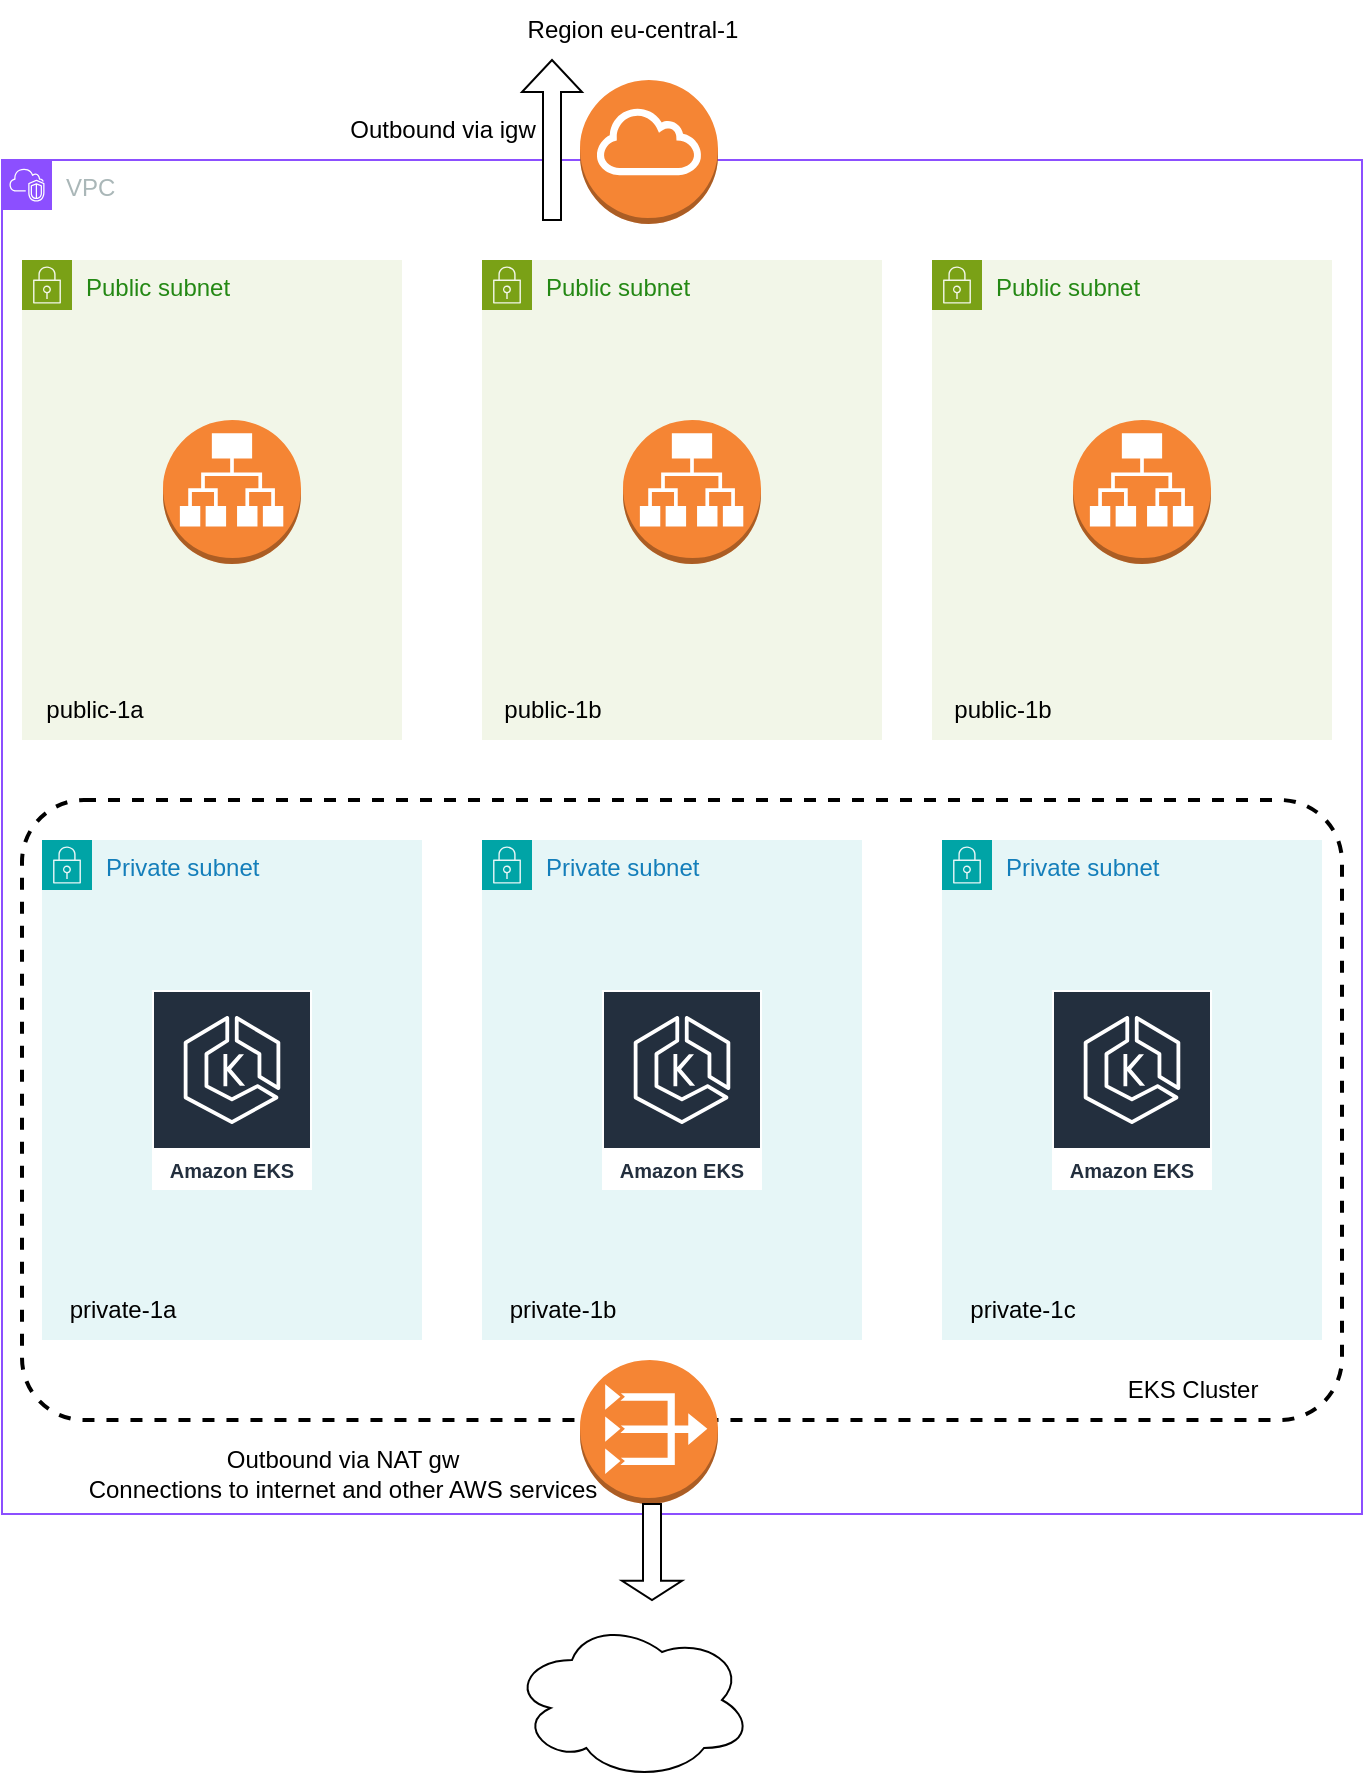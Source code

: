 <mxfile version="24.5.3" type="device" pages="2">
  <diagram name="vpc-subnets" id="IG9uqQmUW1KT5N6DHHnJ">
    <mxGraphModel dx="1242" dy="907" grid="1" gridSize="10" guides="1" tooltips="1" connect="1" arrows="1" fold="1" page="1" pageScale="1" pageWidth="827" pageHeight="1169" math="0" shadow="0">
      <root>
        <mxCell id="0" />
        <mxCell id="1" parent="0" />
        <mxCell id="i2msSnN1HtvPyNxVhxLj-4" value="VPC" style="points=[[0,0],[0.25,0],[0.5,0],[0.75,0],[1,0],[1,0.25],[1,0.5],[1,0.75],[1,1],[0.75,1],[0.5,1],[0.25,1],[0,1],[0,0.75],[0,0.5],[0,0.25]];outlineConnect=0;gradientColor=none;html=1;whiteSpace=wrap;fontSize=12;fontStyle=0;container=1;pointerEvents=0;collapsible=0;recursiveResize=0;shape=mxgraph.aws4.group;grIcon=mxgraph.aws4.group_vpc2;strokeColor=#8C4FFF;fillColor=none;verticalAlign=top;align=left;spacingLeft=30;fontColor=#AAB7B8;dashed=0;" vertex="1" parent="1">
          <mxGeometry x="80" y="80" width="680" height="677" as="geometry" />
        </mxCell>
        <mxCell id="i2msSnN1HtvPyNxVhxLj-8" value="" style="rounded=1;arcSize=10;dashed=1;strokeWidth=2;" vertex="1" parent="i2msSnN1HtvPyNxVhxLj-4">
          <mxGeometry x="10" y="320" width="660" height="310" as="geometry" />
        </mxCell>
        <mxCell id="i2msSnN1HtvPyNxVhxLj-15" value="Public subnet" style="points=[[0,0],[0.25,0],[0.5,0],[0.75,0],[1,0],[1,0.25],[1,0.5],[1,0.75],[1,1],[0.75,1],[0.5,1],[0.25,1],[0,1],[0,0.75],[0,0.5],[0,0.25]];outlineConnect=0;gradientColor=none;html=1;whiteSpace=wrap;fontSize=12;fontStyle=0;container=1;pointerEvents=0;collapsible=0;recursiveResize=0;shape=mxgraph.aws4.group;grIcon=mxgraph.aws4.group_security_group;grStroke=0;strokeColor=#7AA116;fillColor=#F2F6E8;verticalAlign=top;align=left;spacingLeft=30;fontColor=#248814;dashed=0;" vertex="1" parent="i2msSnN1HtvPyNxVhxLj-4">
          <mxGeometry x="10" y="50" width="190" height="240" as="geometry" />
        </mxCell>
        <mxCell id="i2msSnN1HtvPyNxVhxLj-26" value="" style="outlineConnect=0;dashed=0;verticalLabelPosition=bottom;verticalAlign=top;align=center;html=1;shape=mxgraph.aws3.application_load_balancer;fillColor=#F58534;gradientColor=none;" vertex="1" parent="i2msSnN1HtvPyNxVhxLj-15">
          <mxGeometry x="70.5" y="80" width="69" height="72" as="geometry" />
        </mxCell>
        <mxCell id="i2msSnN1HtvPyNxVhxLj-37" value="public-1a" style="text;html=1;align=center;verticalAlign=middle;resizable=0;points=[];autosize=1;strokeColor=none;fillColor=none;" vertex="1" parent="i2msSnN1HtvPyNxVhxLj-15">
          <mxGeometry x="0.5" y="210" width="70" height="30" as="geometry" />
        </mxCell>
        <mxCell id="i2msSnN1HtvPyNxVhxLj-14" value="Private subnet" style="points=[[0,0],[0.25,0],[0.5,0],[0.75,0],[1,0],[1,0.25],[1,0.5],[1,0.75],[1,1],[0.75,1],[0.5,1],[0.25,1],[0,1],[0,0.75],[0,0.5],[0,0.25]];outlineConnect=0;gradientColor=none;html=1;whiteSpace=wrap;fontSize=12;fontStyle=0;container=1;pointerEvents=0;collapsible=0;recursiveResize=0;shape=mxgraph.aws4.group;grIcon=mxgraph.aws4.group_security_group;grStroke=0;strokeColor=#00A4A6;fillColor=#E6F6F7;verticalAlign=top;align=left;spacingLeft=30;fontColor=#147EBA;dashed=0;" vertex="1" parent="i2msSnN1HtvPyNxVhxLj-4">
          <mxGeometry x="20" y="340" width="190" height="250" as="geometry" />
        </mxCell>
        <mxCell id="i2msSnN1HtvPyNxVhxLj-22" value="Private subnet" style="points=[[0,0],[0.25,0],[0.5,0],[0.75,0],[1,0],[1,0.25],[1,0.5],[1,0.75],[1,1],[0.75,1],[0.5,1],[0.25,1],[0,1],[0,0.75],[0,0.5],[0,0.25]];outlineConnect=0;gradientColor=none;html=1;whiteSpace=wrap;fontSize=12;fontStyle=0;container=1;pointerEvents=0;collapsible=0;recursiveResize=0;shape=mxgraph.aws4.group;grIcon=mxgraph.aws4.group_security_group;grStroke=0;strokeColor=#00A4A6;fillColor=#E6F6F7;verticalAlign=top;align=left;spacingLeft=30;fontColor=#147EBA;dashed=0;" vertex="1" parent="i2msSnN1HtvPyNxVhxLj-4">
          <mxGeometry x="470" y="340" width="190" height="250" as="geometry" />
        </mxCell>
        <mxCell id="i2msSnN1HtvPyNxVhxLj-25" value="Amazon EKS" style="sketch=0;outlineConnect=0;fontColor=#232F3E;gradientColor=none;strokeColor=#ffffff;fillColor=#232F3E;dashed=0;verticalLabelPosition=middle;verticalAlign=bottom;align=center;html=1;whiteSpace=wrap;fontSize=10;fontStyle=1;spacing=3;shape=mxgraph.aws4.productIcon;prIcon=mxgraph.aws4.eks;" vertex="1" parent="i2msSnN1HtvPyNxVhxLj-22">
          <mxGeometry x="55" y="75" width="80" height="100" as="geometry" />
        </mxCell>
        <mxCell id="i2msSnN1HtvPyNxVhxLj-21" value="Private subnet" style="points=[[0,0],[0.25,0],[0.5,0],[0.75,0],[1,0],[1,0.25],[1,0.5],[1,0.75],[1,1],[0.75,1],[0.5,1],[0.25,1],[0,1],[0,0.75],[0,0.5],[0,0.25]];outlineConnect=0;gradientColor=none;html=1;whiteSpace=wrap;fontSize=12;fontStyle=0;container=1;pointerEvents=0;collapsible=0;recursiveResize=0;shape=mxgraph.aws4.group;grIcon=mxgraph.aws4.group_security_group;grStroke=0;strokeColor=#00A4A6;fillColor=#E6F6F7;verticalAlign=top;align=left;spacingLeft=30;fontColor=#147EBA;dashed=0;" vertex="1" parent="i2msSnN1HtvPyNxVhxLj-4">
          <mxGeometry x="240" y="340" width="190" height="250" as="geometry" />
        </mxCell>
        <mxCell id="i2msSnN1HtvPyNxVhxLj-23" value="Amazon EKS" style="sketch=0;outlineConnect=0;fontColor=#232F3E;gradientColor=none;strokeColor=#ffffff;fillColor=#232F3E;dashed=0;verticalLabelPosition=middle;verticalAlign=bottom;align=center;html=1;whiteSpace=wrap;fontSize=10;fontStyle=1;spacing=3;shape=mxgraph.aws4.productIcon;prIcon=mxgraph.aws4.eks;" vertex="1" parent="i2msSnN1HtvPyNxVhxLj-4">
          <mxGeometry x="75" y="415" width="80" height="100" as="geometry" />
        </mxCell>
        <mxCell id="i2msSnN1HtvPyNxVhxLj-24" value="Amazon EKS" style="sketch=0;outlineConnect=0;fontColor=#232F3E;gradientColor=none;strokeColor=#ffffff;fillColor=#232F3E;dashed=0;verticalLabelPosition=middle;verticalAlign=bottom;align=center;html=1;whiteSpace=wrap;fontSize=10;fontStyle=1;spacing=3;shape=mxgraph.aws4.productIcon;prIcon=mxgraph.aws4.eks;" vertex="1" parent="i2msSnN1HtvPyNxVhxLj-4">
          <mxGeometry x="300" y="415" width="80" height="100" as="geometry" />
        </mxCell>
        <mxCell id="i2msSnN1HtvPyNxVhxLj-30" value="Public subnet" style="points=[[0,0],[0.25,0],[0.5,0],[0.75,0],[1,0],[1,0.25],[1,0.5],[1,0.75],[1,1],[0.75,1],[0.5,1],[0.25,1],[0,1],[0,0.75],[0,0.5],[0,0.25]];outlineConnect=0;gradientColor=none;html=1;whiteSpace=wrap;fontSize=12;fontStyle=0;container=1;pointerEvents=0;collapsible=0;recursiveResize=0;shape=mxgraph.aws4.group;grIcon=mxgraph.aws4.group_security_group;grStroke=0;strokeColor=#7AA116;fillColor=#F2F6E8;verticalAlign=top;align=left;spacingLeft=30;fontColor=#248814;dashed=0;" vertex="1" parent="i2msSnN1HtvPyNxVhxLj-4">
          <mxGeometry x="465" y="50" width="200" height="240" as="geometry" />
        </mxCell>
        <mxCell id="i2msSnN1HtvPyNxVhxLj-31" value="" style="outlineConnect=0;dashed=0;verticalLabelPosition=bottom;verticalAlign=top;align=center;html=1;shape=mxgraph.aws3.application_load_balancer;fillColor=#F58534;gradientColor=none;" vertex="1" parent="i2msSnN1HtvPyNxVhxLj-30">
          <mxGeometry x="70.5" y="80" width="69" height="72" as="geometry" />
        </mxCell>
        <mxCell id="i2msSnN1HtvPyNxVhxLj-39" value="public-1b" style="text;html=1;align=center;verticalAlign=middle;resizable=0;points=[];autosize=1;strokeColor=none;fillColor=none;" vertex="1" parent="i2msSnN1HtvPyNxVhxLj-30">
          <mxGeometry y="210" width="70" height="30" as="geometry" />
        </mxCell>
        <mxCell id="i2msSnN1HtvPyNxVhxLj-28" value="Public subnet" style="points=[[0,0],[0.25,0],[0.5,0],[0.75,0],[1,0],[1,0.25],[1,0.5],[1,0.75],[1,1],[0.75,1],[0.5,1],[0.25,1],[0,1],[0,0.75],[0,0.5],[0,0.25]];outlineConnect=0;gradientColor=none;html=1;whiteSpace=wrap;fontSize=12;fontStyle=0;container=1;pointerEvents=0;collapsible=0;recursiveResize=0;shape=mxgraph.aws4.group;grIcon=mxgraph.aws4.group_security_group;grStroke=0;strokeColor=#7AA116;fillColor=#F2F6E8;verticalAlign=top;align=left;spacingLeft=30;fontColor=#248814;dashed=0;" vertex="1" parent="i2msSnN1HtvPyNxVhxLj-4">
          <mxGeometry x="240" y="50" width="200" height="240" as="geometry" />
        </mxCell>
        <mxCell id="i2msSnN1HtvPyNxVhxLj-29" value="" style="outlineConnect=0;dashed=0;verticalLabelPosition=bottom;verticalAlign=top;align=center;html=1;shape=mxgraph.aws3.application_load_balancer;fillColor=#F58534;gradientColor=none;" vertex="1" parent="i2msSnN1HtvPyNxVhxLj-28">
          <mxGeometry x="70.5" y="80" width="69" height="72" as="geometry" />
        </mxCell>
        <mxCell id="i2msSnN1HtvPyNxVhxLj-38" value="public-1b" style="text;html=1;align=center;verticalAlign=middle;resizable=0;points=[];autosize=1;strokeColor=none;fillColor=none;" vertex="1" parent="i2msSnN1HtvPyNxVhxLj-28">
          <mxGeometry y="210" width="70" height="30" as="geometry" />
        </mxCell>
        <mxCell id="i2msSnN1HtvPyNxVhxLj-32" value="EKS Cluster" style="text;html=1;align=center;verticalAlign=middle;resizable=0;points=[];autosize=1;strokeColor=none;fillColor=none;" vertex="1" parent="i2msSnN1HtvPyNxVhxLj-4">
          <mxGeometry x="550" y="600" width="90" height="30" as="geometry" />
        </mxCell>
        <mxCell id="i2msSnN1HtvPyNxVhxLj-34" value="private-1a" style="text;html=1;align=center;verticalAlign=middle;resizable=0;points=[];autosize=1;strokeColor=none;fillColor=none;" vertex="1" parent="i2msSnN1HtvPyNxVhxLj-4">
          <mxGeometry x="20" y="560" width="80" height="30" as="geometry" />
        </mxCell>
        <mxCell id="i2msSnN1HtvPyNxVhxLj-36" value="private-1b" style="text;html=1;align=center;verticalAlign=middle;resizable=0;points=[];autosize=1;strokeColor=none;fillColor=none;" vertex="1" parent="i2msSnN1HtvPyNxVhxLj-4">
          <mxGeometry x="240" y="560" width="80" height="30" as="geometry" />
        </mxCell>
        <mxCell id="i2msSnN1HtvPyNxVhxLj-35" value="private-1c" style="text;html=1;align=center;verticalAlign=middle;resizable=0;points=[];autosize=1;strokeColor=none;fillColor=none;" vertex="1" parent="i2msSnN1HtvPyNxVhxLj-4">
          <mxGeometry x="470" y="560" width="80" height="30" as="geometry" />
        </mxCell>
        <mxCell id="ntmG3g7_SPvg1HJSZAuQ-1" value="" style="outlineConnect=0;dashed=0;verticalLabelPosition=bottom;verticalAlign=top;align=center;html=1;shape=mxgraph.aws3.internet_gateway;fillColor=#F58534;gradientColor=none;" vertex="1" parent="i2msSnN1HtvPyNxVhxLj-4">
          <mxGeometry x="289" y="-40" width="69" height="72" as="geometry" />
        </mxCell>
        <mxCell id="ntmG3g7_SPvg1HJSZAuQ-2" value="" style="outlineConnect=0;dashed=0;verticalLabelPosition=bottom;verticalAlign=top;align=center;html=1;shape=mxgraph.aws3.vpc_nat_gateway;fillColor=#F58534;gradientColor=none;" vertex="1" parent="i2msSnN1HtvPyNxVhxLj-4">
          <mxGeometry x="289" y="600" width="69" height="72" as="geometry" />
        </mxCell>
        <mxCell id="ntmG3g7_SPvg1HJSZAuQ-8" value="Outbound via NAT gw&lt;div&gt;Connections to internet and other AWS services&lt;/div&gt;" style="text;html=1;align=center;verticalAlign=middle;resizable=0;points=[];autosize=1;strokeColor=none;fillColor=none;" vertex="1" parent="i2msSnN1HtvPyNxVhxLj-4">
          <mxGeometry x="30" y="637" width="280" height="40" as="geometry" />
        </mxCell>
        <mxCell id="i2msSnN1HtvPyNxVhxLj-33" value="Region eu-central-1" style="text;html=1;align=center;verticalAlign=middle;resizable=0;points=[];autosize=1;strokeColor=none;fillColor=none;" vertex="1" parent="1">
          <mxGeometry x="330" width="130" height="30" as="geometry" />
        </mxCell>
        <mxCell id="ntmG3g7_SPvg1HJSZAuQ-5" value="" style="shape=singleArrow;direction=south;whiteSpace=wrap;html=1;" vertex="1" parent="1">
          <mxGeometry x="390" y="752" width="30" height="48" as="geometry" />
        </mxCell>
        <mxCell id="ntmG3g7_SPvg1HJSZAuQ-6" value="" style="shape=singleArrow;direction=north;whiteSpace=wrap;html=1;" vertex="1" parent="1">
          <mxGeometry x="340" y="30" width="30" height="80" as="geometry" />
        </mxCell>
        <mxCell id="ntmG3g7_SPvg1HJSZAuQ-7" value="Outbound via igw" style="text;html=1;align=center;verticalAlign=middle;resizable=0;points=[];autosize=1;strokeColor=none;fillColor=none;" vertex="1" parent="1">
          <mxGeometry x="240" y="50" width="120" height="30" as="geometry" />
        </mxCell>
        <mxCell id="jAZz4NoXbT--DTFg4hKF-1" value="" style="ellipse;shape=cloud;whiteSpace=wrap;html=1;" vertex="1" parent="1">
          <mxGeometry x="335" y="810" width="120" height="80" as="geometry" />
        </mxCell>
      </root>
    </mxGraphModel>
  </diagram>
  <diagram id="bqRj-_UxYVP64iaVZfqq" name="nginx Logical Arch">
    <mxGraphModel dx="1242" dy="907" grid="1" gridSize="10" guides="1" tooltips="1" connect="1" arrows="1" fold="1" page="1" pageScale="1" pageWidth="827" pageHeight="1169" math="0" shadow="0">
      <root>
        <mxCell id="0" />
        <mxCell id="1" parent="0" />
        <mxCell id="YffhSMIsZcWhE3DcURRB-2" value="" style="strokeColor=#dddddd;shadow=1;strokeWidth=1;rounded=1;absoluteArcSize=1;arcSize=2;" vertex="1" parent="1">
          <mxGeometry x="20" y="530" width="776" height="570" as="geometry" />
        </mxCell>
        <mxCell id="YffhSMIsZcWhE3DcURRB-39" value="" style="rounded=1;whiteSpace=wrap;html=1;dashed=1;dashPattern=1 4;" vertex="1" parent="YffhSMIsZcWhE3DcURRB-2">
          <mxGeometry x="390.66" y="82.267" width="318.45" height="383.911" as="geometry" />
        </mxCell>
        <mxCell id="YffhSMIsZcWhE3DcURRB-37" value="" style="rounded=1;whiteSpace=wrap;html=1;dashed=1;dashPattern=1 4;" vertex="1" parent="YffhSMIsZcWhE3DcURRB-2">
          <mxGeometry x="48.652" y="82.267" width="318.45" height="383.911" as="geometry" />
        </mxCell>
        <mxCell id="YffhSMIsZcWhE3DcURRB-28" value="" style="rounded=0;whiteSpace=wrap;html=1;" vertex="1" parent="YffhSMIsZcWhE3DcURRB-2">
          <mxGeometry x="134.01" y="241.86" width="145.99" height="178.14" as="geometry" />
        </mxCell>
        <mxCell id="YffhSMIsZcWhE3DcURRB-3" value="Kubernetes" style="sketch=0;dashed=0;connectable=0;html=1;fillColor=#5184F3;strokeColor=none;shape=mxgraph.gcp2.kubernetes_logo;part=1;labelPosition=right;verticalLabelPosition=middle;align=left;verticalAlign=middle;spacingLeft=5;fontColor=#999999;fontSize=12;" vertex="1" parent="YffhSMIsZcWhE3DcURRB-2">
          <mxGeometry width="45" height="43.65" relative="1" as="geometry">
            <mxPoint x="5" y="7.675" as="offset" />
          </mxGeometry>
        </mxCell>
        <mxCell id="YffhSMIsZcWhE3DcURRB-12" value="" style="aspect=fixed;sketch=0;html=1;dashed=0;whitespace=wrap;verticalLabelPosition=bottom;verticalAlign=top;fillColor=#2875E2;strokeColor=#ffffff;points=[[0.005,0.63,0],[0.1,0.2,0],[0.9,0.2,0],[0.5,0,0],[0.995,0.63,0],[0.72,0.99,0],[0.5,1,0],[0.28,0.99,0]];shape=mxgraph.kubernetes.icon2;kubernetesLabel=1;prIcon=pod" vertex="1" parent="YffhSMIsZcWhE3DcURRB-2">
          <mxGeometry x="160.46" y="282.64" width="83.34" height="80" as="geometry" />
        </mxCell>
        <mxCell id="YffhSMIsZcWhE3DcURRB-30" value="" style="rounded=0;whiteSpace=wrap;html=1;" vertex="1" parent="YffhSMIsZcWhE3DcURRB-2">
          <mxGeometry x="486.57" y="241.85" width="143.43" height="178.15" as="geometry" />
        </mxCell>
        <mxCell id="YffhSMIsZcWhE3DcURRB-35" value="Node1" style="text;html=1;align=center;verticalAlign=middle;resizable=0;points=[];autosize=1;strokeColor=none;fillColor=none;" vertex="1" parent="YffhSMIsZcWhE3DcURRB-2">
          <mxGeometry x="183.802" y="444.434" width="60" height="30" as="geometry" />
        </mxCell>
        <mxCell id="YffhSMIsZcWhE3DcURRB-36" value="Node2" style="text;html=1;align=center;verticalAlign=middle;resizable=0;points=[];autosize=1;strokeColor=none;fillColor=none;" vertex="1" parent="YffhSMIsZcWhE3DcURRB-2">
          <mxGeometry x="519.968" y="448.319" width="60" height="30" as="geometry" />
        </mxCell>
        <mxCell id="YffhSMIsZcWhE3DcURRB-38" value="AZ-1a" style="text;html=1;align=center;verticalAlign=middle;resizable=0;points=[];autosize=1;strokeColor=none;fillColor=none;" vertex="1" parent="YffhSMIsZcWhE3DcURRB-2">
          <mxGeometry x="48.659" y="82.267" width="60" height="30" as="geometry" />
        </mxCell>
        <mxCell id="YffhSMIsZcWhE3DcURRB-40" value="AZ-1b" style="text;html=1;align=center;verticalAlign=middle;resizable=0;points=[];autosize=1;strokeColor=none;fillColor=none;" vertex="1" parent="YffhSMIsZcWhE3DcURRB-2">
          <mxGeometry x="400.647" y="82.267" width="60" height="30" as="geometry" />
        </mxCell>
        <mxCell id="zZALypF0spCQVrGyEelE-3" value="" style="shape=partialRectangle;whiteSpace=wrap;html=1;bottom=1;right=1;left=1;top=0;fillColor=none;routingCenterX=-0.5;direction=west;" vertex="1" parent="YffhSMIsZcWhE3DcURRB-2">
          <mxGeometry x="199.45" y="36.24" width="360.55" height="243.76" as="geometry" />
        </mxCell>
        <mxCell id="zZALypF0spCQVrGyEelE-5" style="edgeStyle=orthogonalEdgeStyle;rounded=0;orthogonalLoop=1;jettySize=auto;html=1;exitX=1;exitY=0;exitDx=0;exitDy=0;entryX=0.359;entryY=0.178;entryDx=0;entryDy=0;entryPerimeter=0;" edge="1" parent="YffhSMIsZcWhE3DcURRB-2" source="zZALypF0spCQVrGyEelE-3">
          <mxGeometry relative="1" as="geometry">
            <mxPoint x="199.995" y="289.994" as="targetPoint" />
          </mxGeometry>
        </mxCell>
        <mxCell id="zZALypF0spCQVrGyEelE-6" value="" style="image;sketch=0;aspect=fixed;html=1;points=[];align=center;fontSize=12;image=img/lib/mscae/Kubernetes_Services.svg;" vertex="1" parent="YffhSMIsZcWhE3DcURRB-2">
          <mxGeometry x="350.65" y="18" width="50" height="37" as="geometry" />
        </mxCell>
        <mxCell id="zZALypF0spCQVrGyEelE-7" value="k8s service" style="text;html=1;align=center;verticalAlign=middle;resizable=0;points=[];autosize=1;strokeColor=none;fillColor=none;" vertex="1" parent="YffhSMIsZcWhE3DcURRB-2">
          <mxGeometry x="335.65" y="50" width="80" height="30" as="geometry" />
        </mxCell>
        <mxCell id="zZALypF0spCQVrGyEelE-8" value="" style="aspect=fixed;sketch=0;html=1;dashed=0;whitespace=wrap;verticalLabelPosition=bottom;verticalAlign=top;fillColor=#2875E2;strokeColor=#ffffff;points=[[0.005,0.63,0],[0.1,0.2,0],[0.9,0.2,0],[0.5,0,0],[0.995,0.63,0],[0.72,0.99,0],[0.5,1,0],[0.28,0.99,0]];shape=mxgraph.kubernetes.icon2;kubernetesLabel=1;prIcon=pod" vertex="1" parent="YffhSMIsZcWhE3DcURRB-2">
          <mxGeometry x="519.97" y="270" width="83.34" height="80" as="geometry" />
        </mxCell>
        <mxCell id="zZALypF0spCQVrGyEelE-9" value="Nginx-sample-pod1" style="text;html=1;align=center;verticalAlign=middle;resizable=0;points=[];autosize=1;strokeColor=none;fillColor=none;" vertex="1" parent="YffhSMIsZcWhE3DcURRB-2">
          <mxGeometry x="142.88" y="360" width="130" height="30" as="geometry" />
        </mxCell>
        <mxCell id="zZALypF0spCQVrGyEelE-10" value="Nginx-sample-pod2" style="text;html=1;align=center;verticalAlign=middle;resizable=0;points=[];autosize=1;strokeColor=none;fillColor=none;" vertex="1" parent="YffhSMIsZcWhE3DcURRB-2">
          <mxGeometry x="489.69" y="360" width="130" height="30" as="geometry" />
        </mxCell>
        <mxCell id="YffhSMIsZcWhE3DcURRB-1" value="" style="shape=image;verticalLabelPosition=bottom;labelBackgroundColor=default;verticalAlign=top;aspect=fixed;imageAspect=0;image=https://www.densify.com/wp-content/uploads/article-k8s-capacity-loadbalancer-diagram.svg;" vertex="1" parent="1">
          <mxGeometry x="30" y="40" width="778.85" height="270" as="geometry" />
        </mxCell>
        <mxCell id="zZALypF0spCQVrGyEelE-1" value="" style="outlineConnect=0;dashed=0;verticalLabelPosition=bottom;verticalAlign=top;align=center;html=1;shape=mxgraph.aws3.application_load_balancer;fillColor=#93ADF5;gradientColor=none;" vertex="1" parent="1">
          <mxGeometry x="356" y="370" width="69" height="72" as="geometry" />
        </mxCell>
        <mxCell id="zZALypF0spCQVrGyEelE-2" value="" style="line;strokeWidth=2;direction=south;html=1;" vertex="1" parent="1">
          <mxGeometry x="385.5" y="440" width="10" height="100" as="geometry" />
        </mxCell>
        <mxCell id="zZALypF0spCQVrGyEelE-11" value="ALB" style="text;html=1;align=center;verticalAlign=middle;resizable=0;points=[];autosize=1;strokeColor=none;fillColor=none;" vertex="1" parent="1">
          <mxGeometry x="445" y="398" width="50" height="30" as="geometry" />
        </mxCell>
        <mxCell id="zZALypF0spCQVrGyEelE-13" value="" style="strokeColor=#dddddd;shadow=1;strokeWidth=1;rounded=1;absoluteArcSize=1;arcSize=2;movable=1;resizable=1;rotatable=1;deletable=1;editable=1;locked=0;connectable=1;" vertex="1" parent="1">
          <mxGeometry x="26" y="1230" width="776" height="570" as="geometry" />
        </mxCell>
        <mxCell id="zZALypF0spCQVrGyEelE-14" value="" style="rounded=1;whiteSpace=wrap;html=1;dashed=1;dashPattern=1 4;" vertex="1" parent="zZALypF0spCQVrGyEelE-13">
          <mxGeometry x="390.66" y="82.27" width="319.34" height="387.73" as="geometry" />
        </mxCell>
        <mxCell id="zZALypF0spCQVrGyEelE-15" value="" style="rounded=1;whiteSpace=wrap;html=1;dashed=1;dashPattern=1 4;" vertex="1" parent="zZALypF0spCQVrGyEelE-13">
          <mxGeometry x="48.652" y="82.267" width="318.45" height="383.911" as="geometry" />
        </mxCell>
        <mxCell id="zZALypF0spCQVrGyEelE-16" value="" style="rounded=0;whiteSpace=wrap;html=1;" vertex="1" parent="zZALypF0spCQVrGyEelE-13">
          <mxGeometry x="80" y="120" width="260" height="320" as="geometry" />
        </mxCell>
        <mxCell id="zZALypF0spCQVrGyEelE-17" value="Kubernetes" style="sketch=0;dashed=0;connectable=0;html=1;fillColor=#5184F3;strokeColor=none;shape=mxgraph.gcp2.kubernetes_logo;part=1;labelPosition=right;verticalLabelPosition=middle;align=left;verticalAlign=middle;spacingLeft=5;fontColor=#999999;fontSize=12;" vertex="1" parent="zZALypF0spCQVrGyEelE-13">
          <mxGeometry width="45" height="43.65" relative="1" as="geometry">
            <mxPoint x="5" y="7.675" as="offset" />
          </mxGeometry>
        </mxCell>
        <mxCell id="zZALypF0spCQVrGyEelE-19" value="" style="rounded=0;whiteSpace=wrap;html=1;" vertex="1" parent="zZALypF0spCQVrGyEelE-13">
          <mxGeometry x="440.65" y="261.85" width="143.43" height="88.15" as="geometry" />
        </mxCell>
        <mxCell id="zZALypF0spCQVrGyEelE-20" value="Node" style="text;html=1;align=center;verticalAlign=middle;resizable=0;points=[];autosize=1;strokeColor=none;fillColor=none;" vertex="1" parent="zZALypF0spCQVrGyEelE-13">
          <mxGeometry x="188.802" y="444.434" width="50" height="30" as="geometry" />
        </mxCell>
        <mxCell id="zZALypF0spCQVrGyEelE-21" value="Node" style="text;html=1;align=center;verticalAlign=middle;resizable=0;points=[];autosize=1;strokeColor=none;fillColor=none;" vertex="1" parent="zZALypF0spCQVrGyEelE-13">
          <mxGeometry x="524.968" y="448.319" width="50" height="30" as="geometry" />
        </mxCell>
        <mxCell id="zZALypF0spCQVrGyEelE-22" value="kube-system namespace" style="text;html=1;align=center;verticalAlign=middle;resizable=0;points=[];autosize=1;strokeColor=none;fillColor=none;" vertex="1" parent="zZALypF0spCQVrGyEelE-13">
          <mxGeometry x="119.999" y="79.997" width="160" height="30" as="geometry" />
        </mxCell>
        <mxCell id="zZALypF0spCQVrGyEelE-23" value="Staging Namespace" style="text;html=1;align=center;verticalAlign=middle;resizable=0;points=[];autosize=1;strokeColor=none;fillColor=none;" vertex="1" parent="zZALypF0spCQVrGyEelE-13">
          <mxGeometry x="484.967" y="82.267" width="130" height="30" as="geometry" />
        </mxCell>
        <mxCell id="zZALypF0spCQVrGyEelE-27" value="Nodes in Single AZ" style="text;html=1;align=center;verticalAlign=middle;resizable=0;points=[];autosize=1;strokeColor=none;fillColor=none;" vertex="1" parent="zZALypF0spCQVrGyEelE-13">
          <mxGeometry x="310.65" y="50" width="130" height="30" as="geometry" />
        </mxCell>
        <mxCell id="zZALypF0spCQVrGyEelE-28" value="" style="aspect=fixed;sketch=0;html=1;dashed=0;whitespace=wrap;verticalLabelPosition=bottom;verticalAlign=top;fillColor=#2875E2;strokeColor=#ffffff;points=[[0.005,0.63,0],[0.1,0.2,0],[0.9,0.2,0],[0.5,0,0],[0.995,0.63,0],[0.72,0.99,0],[0.5,1,0],[0.28,0.99,0]];shape=mxgraph.kubernetes.icon2;kubernetesLabel=1;prIcon=pod" vertex="1" parent="zZALypF0spCQVrGyEelE-13">
          <mxGeometry x="454" y="280.92" width="52.09" height="50" as="geometry" />
        </mxCell>
        <mxCell id="zZALypF0spCQVrGyEelE-30" value="Nginx-sample-pod2" style="text;html=1;align=center;verticalAlign=middle;resizable=0;points=[];autosize=1;strokeColor=none;fillColor=none;" vertex="1" parent="zZALypF0spCQVrGyEelE-13">
          <mxGeometry x="454" y="259.22" width="130" height="30" as="geometry" />
        </mxCell>
        <mxCell id="zZALypF0spCQVrGyEelE-31" value="" style="rounded=1;whiteSpace=wrap;html=1;" vertex="1" parent="zZALypF0spCQVrGyEelE-13">
          <mxGeometry x="104" y="150" width="126" height="50" as="geometry" />
        </mxCell>
        <mxCell id="zZALypF0spCQVrGyEelE-18" value="" style="aspect=fixed;sketch=0;html=1;dashed=0;whitespace=wrap;verticalLabelPosition=bottom;verticalAlign=top;fillColor=#2875E2;strokeColor=#ffffff;points=[[0.005,0.63,0],[0.1,0.2,0],[0.9,0.2,0],[0.5,0,0],[0.995,0.63,0],[0.72,0.99,0],[0.5,1,0],[0.28,0.99,0]];shape=mxgraph.kubernetes.icon2;kubernetesLabel=1;prIcon=pod" vertex="1" parent="zZALypF0spCQVrGyEelE-13">
          <mxGeometry x="114" y="150" width="49.34" height="47.36" as="geometry" />
        </mxCell>
        <mxCell id="zZALypF0spCQVrGyEelE-36" value="" style="rounded=1;whiteSpace=wrap;html=1;" vertex="1" parent="zZALypF0spCQVrGyEelE-13">
          <mxGeometry x="104" y="249.22" width="126" height="50" as="geometry" />
        </mxCell>
        <mxCell id="zZALypF0spCQVrGyEelE-34" value="" style="aspect=fixed;sketch=0;html=1;dashed=0;whitespace=wrap;verticalLabelPosition=bottom;verticalAlign=top;fillColor=#2875E2;strokeColor=#ffffff;points=[[0.005,0.63,0],[0.1,0.2,0],[0.9,0.2,0],[0.5,0,0],[0.995,0.63,0],[0.72,0.99,0],[0.5,1,0],[0.28,0.99,0]];shape=mxgraph.kubernetes.icon2;kubernetesLabel=1;prIcon=pod" vertex="1" parent="zZALypF0spCQVrGyEelE-13">
          <mxGeometry x="114" y="250.54" width="49.34" height="47.36" as="geometry" />
        </mxCell>
        <mxCell id="zZALypF0spCQVrGyEelE-35" value="" style="rounded=1;whiteSpace=wrap;html=1;" vertex="1" parent="zZALypF0spCQVrGyEelE-13">
          <mxGeometry x="104" y="350" width="126" height="50" as="geometry" />
        </mxCell>
        <mxCell id="zZALypF0spCQVrGyEelE-33" value="" style="aspect=fixed;sketch=0;html=1;dashed=0;whitespace=wrap;verticalLabelPosition=bottom;verticalAlign=top;fillColor=#2875E2;strokeColor=#ffffff;points=[[0.005,0.63,0],[0.1,0.2,0],[0.9,0.2,0],[0.5,0,0],[0.995,0.63,0],[0.72,0.99,0],[0.5,1,0],[0.28,0.99,0]];shape=mxgraph.kubernetes.icon2;kubernetesLabel=1;prIcon=pod" vertex="1" parent="zZALypF0spCQVrGyEelE-13">
          <mxGeometry x="114" y="350.0" width="49.34" height="47.36" as="geometry" />
        </mxCell>
        <mxCell id="zZALypF0spCQVrGyEelE-37" value="metrics-server" style="text;html=1;align=center;verticalAlign=middle;resizable=0;points=[];autosize=1;strokeColor=none;fillColor=none;" vertex="1" parent="zZALypF0spCQVrGyEelE-13">
          <mxGeometry x="150" y="265" width="100" height="30" as="geometry" />
        </mxCell>
        <mxCell id="zZALypF0spCQVrGyEelE-38" value="coredns" style="text;html=1;align=center;verticalAlign=middle;resizable=0;points=[];autosize=1;strokeColor=none;fillColor=none;" vertex="1" parent="zZALypF0spCQVrGyEelE-13">
          <mxGeometry x="160" y="158.68" width="70" height="30" as="geometry" />
        </mxCell>
        <mxCell id="zZALypF0spCQVrGyEelE-39" value="ALB controller" style="text;html=1;align=center;verticalAlign=middle;resizable=0;points=[];autosize=1;strokeColor=none;fillColor=none;" vertex="1" parent="zZALypF0spCQVrGyEelE-13">
          <mxGeometry x="150" y="360" width="100" height="30" as="geometry" />
        </mxCell>
        <mxCell id="zZALypF0spCQVrGyEelE-41" value="" style="rounded=1;whiteSpace=wrap;html=1;" vertex="1" parent="zZALypF0spCQVrGyEelE-13">
          <mxGeometry x="440.65" y="130" width="126" height="50" as="geometry" />
        </mxCell>
        <mxCell id="zZALypF0spCQVrGyEelE-40" value="" style="aspect=fixed;sketch=0;html=1;dashed=0;whitespace=wrap;verticalLabelPosition=bottom;verticalAlign=top;fillColor=#2875E2;strokeColor=#ffffff;points=[[0.005,0.63,0],[0.1,0.2,0],[0.9,0.2,0],[0.5,0,0],[0.995,0.63,0],[0.72,0.99,0],[0.5,1,0],[0.28,0.99,0]];shape=mxgraph.kubernetes.icon2;kubernetesLabel=1;prIcon=pod" vertex="1" parent="zZALypF0spCQVrGyEelE-13">
          <mxGeometry x="454.0" y="132.64" width="49.34" height="47.36" as="geometry" />
        </mxCell>
        <mxCell id="zZALypF0spCQVrGyEelE-42" value="busybox-loadtest" style="text;html=1;align=center;verticalAlign=middle;resizable=0;points=[];autosize=1;strokeColor=none;fillColor=none;" vertex="1" parent="zZALypF0spCQVrGyEelE-13">
          <mxGeometry x="503.34" y="141.32" width="110" height="30" as="geometry" />
        </mxCell>
        <mxCell id="zZALypF0spCQVrGyEelE-43" value="FARGATE Spins up and manages the nodes" style="text;html=1;align=center;verticalAlign=middle;resizable=0;points=[];autosize=1;strokeColor=none;fillColor=none;" vertex="1" parent="1">
          <mxGeometry x="300" y="1180" width="260" height="30" as="geometry" />
        </mxCell>
        <mxCell id="zZALypF0spCQVrGyEelE-44" value="" style="endArrow=classic;html=1;rounded=0;entryX=0.85;entryY=-0.033;entryDx=0;entryDy=0;entryPerimeter=0;" edge="1" parent="1" source="zZALypF0spCQVrGyEelE-43" target="zZALypF0spCQVrGyEelE-22">
          <mxGeometry width="50" height="50" relative="1" as="geometry">
            <mxPoint x="380" y="1400" as="sourcePoint" />
            <mxPoint x="430" y="1350" as="targetPoint" />
          </mxGeometry>
        </mxCell>
        <mxCell id="zZALypF0spCQVrGyEelE-45" value="" style="endArrow=classic;html=1;rounded=0;entryX=0.239;entryY=-0.009;entryDx=0;entryDy=0;entryPerimeter=0;" edge="1" parent="1" source="zZALypF0spCQVrGyEelE-43" target="zZALypF0spCQVrGyEelE-23">
          <mxGeometry width="50" height="50" relative="1" as="geometry">
            <mxPoint x="421" y="1220" as="sourcePoint" />
            <mxPoint x="292" y="1319" as="targetPoint" />
          </mxGeometry>
        </mxCell>
        <mxCell id="RTHgah4F03X9tpz2kqSt-1" value="Fig 1 - Simple" style="text;html=1;align=center;verticalAlign=middle;resizable=0;points=[];autosize=1;strokeColor=#b46504;fillColor=#fad7ac;" vertex="1" parent="1">
          <mxGeometry x="345" width="100" height="30" as="geometry" />
        </mxCell>
        <mxCell id="RTHgah4F03X9tpz2kqSt-2" value="Fig 2 - Application" style="text;html=1;align=center;verticalAlign=middle;resizable=0;points=[];autosize=1;strokeColor=#b46504;fillColor=#fad7ac;" vertex="1" parent="1">
          <mxGeometry x="330" y="330" width="120" height="30" as="geometry" />
        </mxCell>
        <mxCell id="RTHgah4F03X9tpz2kqSt-3" value="Fig 3 Types of Nodes in this cluster" style="text;html=1;align=center;verticalAlign=middle;resizable=0;points=[];autosize=1;strokeColor=#b46504;fillColor=#fad7ac;" vertex="1" parent="1">
          <mxGeometry x="314.42" y="1130" width="210" height="30" as="geometry" />
        </mxCell>
      </root>
    </mxGraphModel>
  </diagram>
</mxfile>
